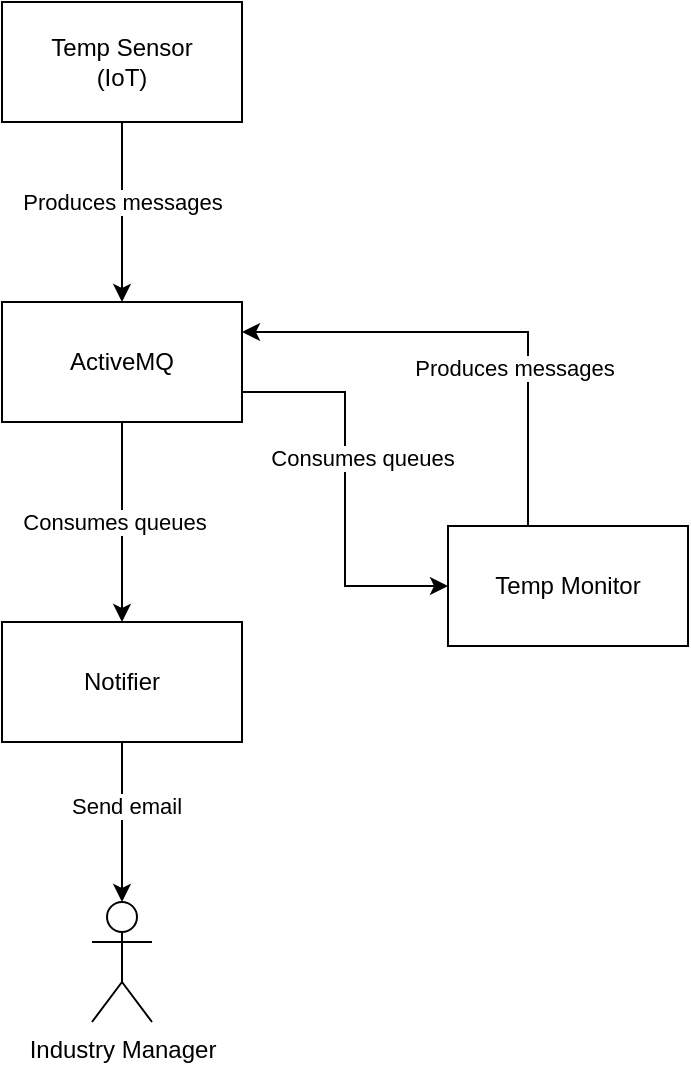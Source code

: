 <mxfile version="20.5.1" type="device"><diagram id="jIIbI0ogWur192mWc5yC" name="Página-1"><mxGraphModel dx="1422" dy="794" grid="1" gridSize="10" guides="1" tooltips="1" connect="1" arrows="1" fold="1" page="1" pageScale="1" pageWidth="413" pageHeight="583" math="0" shadow="0"><root><mxCell id="0"/><mxCell id="1" parent="0"/><mxCell id="2FbUaJAAADpCrISgKmYa-21" value="" style="group" vertex="1" connectable="0" parent="1"><mxGeometry x="35" y="35" width="343" height="510" as="geometry"/></mxCell><mxCell id="2FbUaJAAADpCrISgKmYa-1" value="Temp Sensor&lt;br&gt;(IoT)" style="rounded=0;whiteSpace=wrap;html=1;" vertex="1" parent="2FbUaJAAADpCrISgKmYa-21"><mxGeometry width="120" height="60" as="geometry"/></mxCell><mxCell id="2FbUaJAAADpCrISgKmYa-2" value="ActiveMQ" style="rounded=0;whiteSpace=wrap;html=1;" vertex="1" parent="2FbUaJAAADpCrISgKmYa-21"><mxGeometry y="150" width="120" height="60" as="geometry"/></mxCell><mxCell id="2FbUaJAAADpCrISgKmYa-3" style="edgeStyle=orthogonalEdgeStyle;rounded=0;orthogonalLoop=1;jettySize=auto;html=1;entryX=0.5;entryY=0;entryDx=0;entryDy=0;" edge="1" parent="2FbUaJAAADpCrISgKmYa-21" source="2FbUaJAAADpCrISgKmYa-1" target="2FbUaJAAADpCrISgKmYa-2"><mxGeometry relative="1" as="geometry"/></mxCell><mxCell id="2FbUaJAAADpCrISgKmYa-5" style="edgeStyle=orthogonalEdgeStyle;rounded=0;orthogonalLoop=1;jettySize=auto;html=1;entryX=1;entryY=0.25;entryDx=0;entryDy=0;exitX=0.5;exitY=0;exitDx=0;exitDy=0;" edge="1" parent="2FbUaJAAADpCrISgKmYa-21" source="2FbUaJAAADpCrISgKmYa-4" target="2FbUaJAAADpCrISgKmYa-2"><mxGeometry relative="1" as="geometry"><Array as="points"><mxPoint x="263" y="165"/></Array></mxGeometry></mxCell><mxCell id="2FbUaJAAADpCrISgKmYa-17" value="Produces messages" style="edgeLabel;html=1;align=center;verticalAlign=middle;resizable=0;points=[];" vertex="1" connectable="0" parent="2FbUaJAAADpCrISgKmYa-5"><mxGeometry x="-0.235" y="-1" relative="1" as="geometry"><mxPoint x="-8" as="offset"/></mxGeometry></mxCell><mxCell id="2FbUaJAAADpCrISgKmYa-4" value="Temp Monitor" style="rounded=0;whiteSpace=wrap;html=1;" vertex="1" parent="2FbUaJAAADpCrISgKmYa-21"><mxGeometry x="223" y="262" width="120" height="60" as="geometry"/></mxCell><mxCell id="2FbUaJAAADpCrISgKmYa-7" style="edgeStyle=orthogonalEdgeStyle;rounded=0;orthogonalLoop=1;jettySize=auto;html=1;entryX=0;entryY=0.5;entryDx=0;entryDy=0;exitX=1;exitY=0.75;exitDx=0;exitDy=0;" edge="1" parent="2FbUaJAAADpCrISgKmYa-21" source="2FbUaJAAADpCrISgKmYa-2" target="2FbUaJAAADpCrISgKmYa-4"><mxGeometry relative="1" as="geometry"/></mxCell><mxCell id="2FbUaJAAADpCrISgKmYa-16" value="Consumes queues" style="edgeLabel;html=1;align=center;verticalAlign=middle;resizable=0;points=[];" vertex="1" connectable="0" parent="2FbUaJAAADpCrISgKmYa-7"><mxGeometry x="-0.162" y="-1" relative="1" as="geometry"><mxPoint x="9" as="offset"/></mxGeometry></mxCell><mxCell id="2FbUaJAAADpCrISgKmYa-10" style="edgeStyle=orthogonalEdgeStyle;rounded=0;orthogonalLoop=1;jettySize=auto;html=1;entryX=0.5;entryY=0;entryDx=0;entryDy=0;exitX=0.5;exitY=1;exitDx=0;exitDy=0;" edge="1" parent="2FbUaJAAADpCrISgKmYa-21" source="2FbUaJAAADpCrISgKmYa-2" target="2FbUaJAAADpCrISgKmYa-8"><mxGeometry relative="1" as="geometry"><mxPoint x="-54" y="240" as="sourcePoint"/></mxGeometry></mxCell><mxCell id="2FbUaJAAADpCrISgKmYa-14" value="Consumes queues" style="edgeLabel;html=1;align=center;verticalAlign=middle;resizable=0;points=[];" vertex="1" connectable="0" parent="2FbUaJAAADpCrISgKmYa-10"><mxGeometry x="0.28" y="1" relative="1" as="geometry"><mxPoint x="-5" y="-14" as="offset"/></mxGeometry></mxCell><mxCell id="2FbUaJAAADpCrISgKmYa-8" value="Notifier" style="rounded=0;whiteSpace=wrap;html=1;" vertex="1" parent="2FbUaJAAADpCrISgKmYa-21"><mxGeometry y="310" width="120" height="60" as="geometry"/></mxCell><mxCell id="2FbUaJAAADpCrISgKmYa-11" value="Industry Manager" style="shape=umlActor;verticalLabelPosition=bottom;verticalAlign=top;html=1;outlineConnect=0;" vertex="1" parent="2FbUaJAAADpCrISgKmYa-21"><mxGeometry x="45" y="450" width="30" height="60" as="geometry"/></mxCell><mxCell id="2FbUaJAAADpCrISgKmYa-12" style="edgeStyle=orthogonalEdgeStyle;rounded=0;orthogonalLoop=1;jettySize=auto;html=1;" edge="1" parent="2FbUaJAAADpCrISgKmYa-21" source="2FbUaJAAADpCrISgKmYa-8"><mxGeometry relative="1" as="geometry"><mxPoint x="60" y="450" as="targetPoint"/></mxGeometry></mxCell><mxCell id="2FbUaJAAADpCrISgKmYa-13" value="Send email" style="edgeLabel;html=1;align=center;verticalAlign=middle;resizable=0;points=[];" vertex="1" connectable="0" parent="2FbUaJAAADpCrISgKmYa-12"><mxGeometry x="-0.217" y="2" relative="1" as="geometry"><mxPoint as="offset"/></mxGeometry></mxCell><mxCell id="2FbUaJAAADpCrISgKmYa-15" value="Produces messages" style="edgeLabel;html=1;align=center;verticalAlign=middle;resizable=0;points=[];" vertex="1" connectable="0" parent="2FbUaJAAADpCrISgKmYa-21"><mxGeometry x="60" y="100" as="geometry"/></mxCell></root></mxGraphModel></diagram></mxfile>